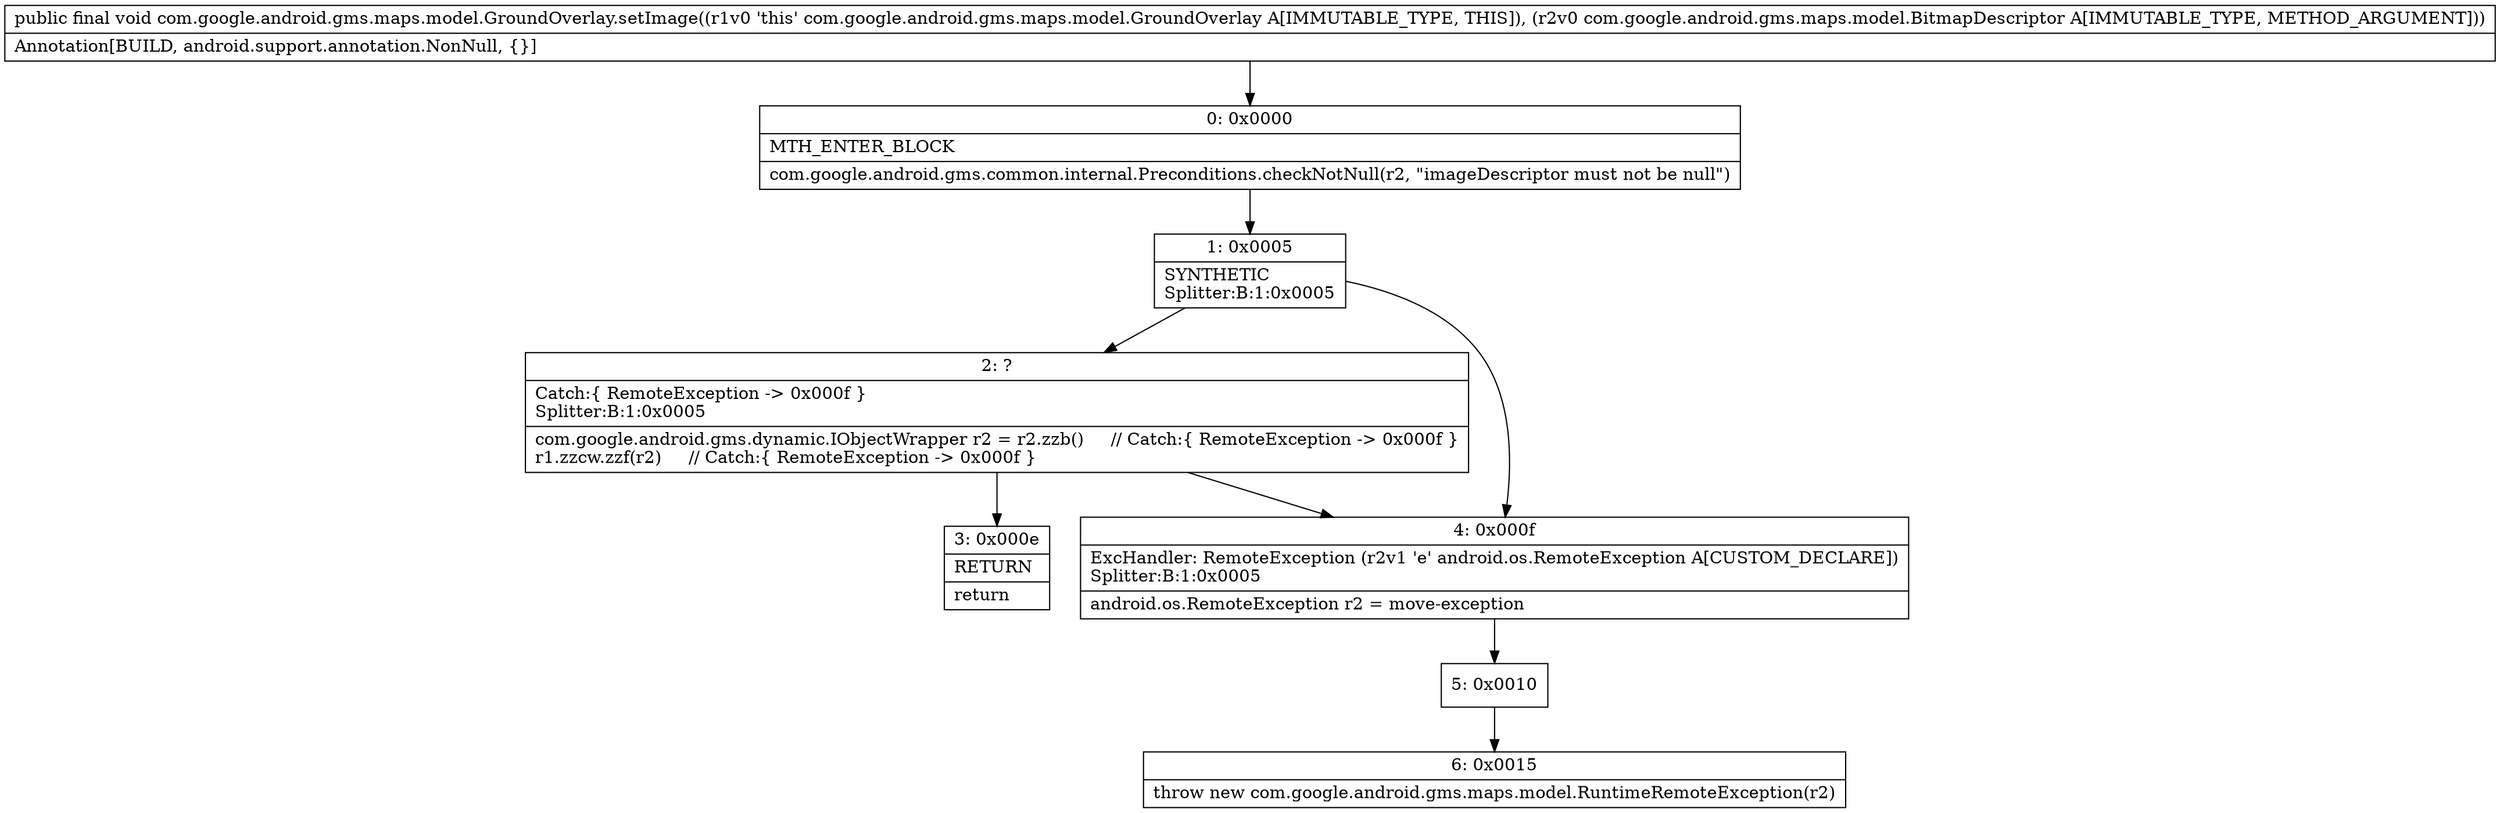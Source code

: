 digraph "CFG forcom.google.android.gms.maps.model.GroundOverlay.setImage(Lcom\/google\/android\/gms\/maps\/model\/BitmapDescriptor;)V" {
Node_0 [shape=record,label="{0\:\ 0x0000|MTH_ENTER_BLOCK\l|com.google.android.gms.common.internal.Preconditions.checkNotNull(r2, \"imageDescriptor must not be null\")\l}"];
Node_1 [shape=record,label="{1\:\ 0x0005|SYNTHETIC\lSplitter:B:1:0x0005\l}"];
Node_2 [shape=record,label="{2\:\ ?|Catch:\{ RemoteException \-\> 0x000f \}\lSplitter:B:1:0x0005\l|com.google.android.gms.dynamic.IObjectWrapper r2 = r2.zzb()     \/\/ Catch:\{ RemoteException \-\> 0x000f \}\lr1.zzcw.zzf(r2)     \/\/ Catch:\{ RemoteException \-\> 0x000f \}\l}"];
Node_3 [shape=record,label="{3\:\ 0x000e|RETURN\l|return\l}"];
Node_4 [shape=record,label="{4\:\ 0x000f|ExcHandler: RemoteException (r2v1 'e' android.os.RemoteException A[CUSTOM_DECLARE])\lSplitter:B:1:0x0005\l|android.os.RemoteException r2 = move\-exception\l}"];
Node_5 [shape=record,label="{5\:\ 0x0010}"];
Node_6 [shape=record,label="{6\:\ 0x0015|throw new com.google.android.gms.maps.model.RuntimeRemoteException(r2)\l}"];
MethodNode[shape=record,label="{public final void com.google.android.gms.maps.model.GroundOverlay.setImage((r1v0 'this' com.google.android.gms.maps.model.GroundOverlay A[IMMUTABLE_TYPE, THIS]), (r2v0 com.google.android.gms.maps.model.BitmapDescriptor A[IMMUTABLE_TYPE, METHOD_ARGUMENT]))  | Annotation[BUILD, android.support.annotation.NonNull, \{\}]\l}"];
MethodNode -> Node_0;
Node_0 -> Node_1;
Node_1 -> Node_2;
Node_1 -> Node_4;
Node_2 -> Node_3;
Node_2 -> Node_4;
Node_4 -> Node_5;
Node_5 -> Node_6;
}

